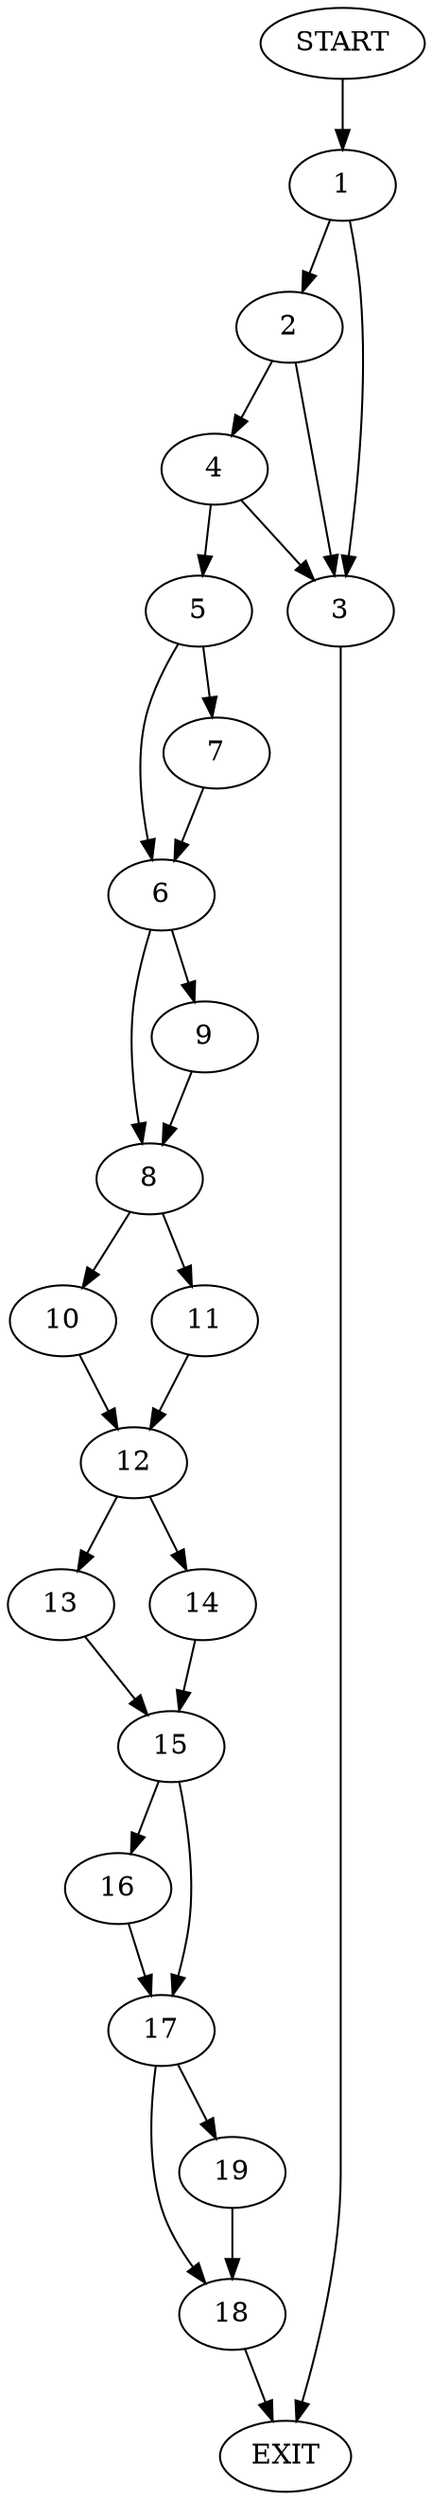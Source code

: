 digraph {
0 [label="START"]
20 [label="EXIT"]
0 -> 1
1 -> 2
1 -> 3
3 -> 20
2 -> 4
2 -> 3
4 -> 5
4 -> 3
5 -> 6
5 -> 7
6 -> 8
6 -> 9
7 -> 6
8 -> 10
8 -> 11
9 -> 8
10 -> 12
11 -> 12
12 -> 13
12 -> 14
13 -> 15
14 -> 15
15 -> 16
15 -> 17
17 -> 18
17 -> 19
16 -> 17
18 -> 20
19 -> 18
}
